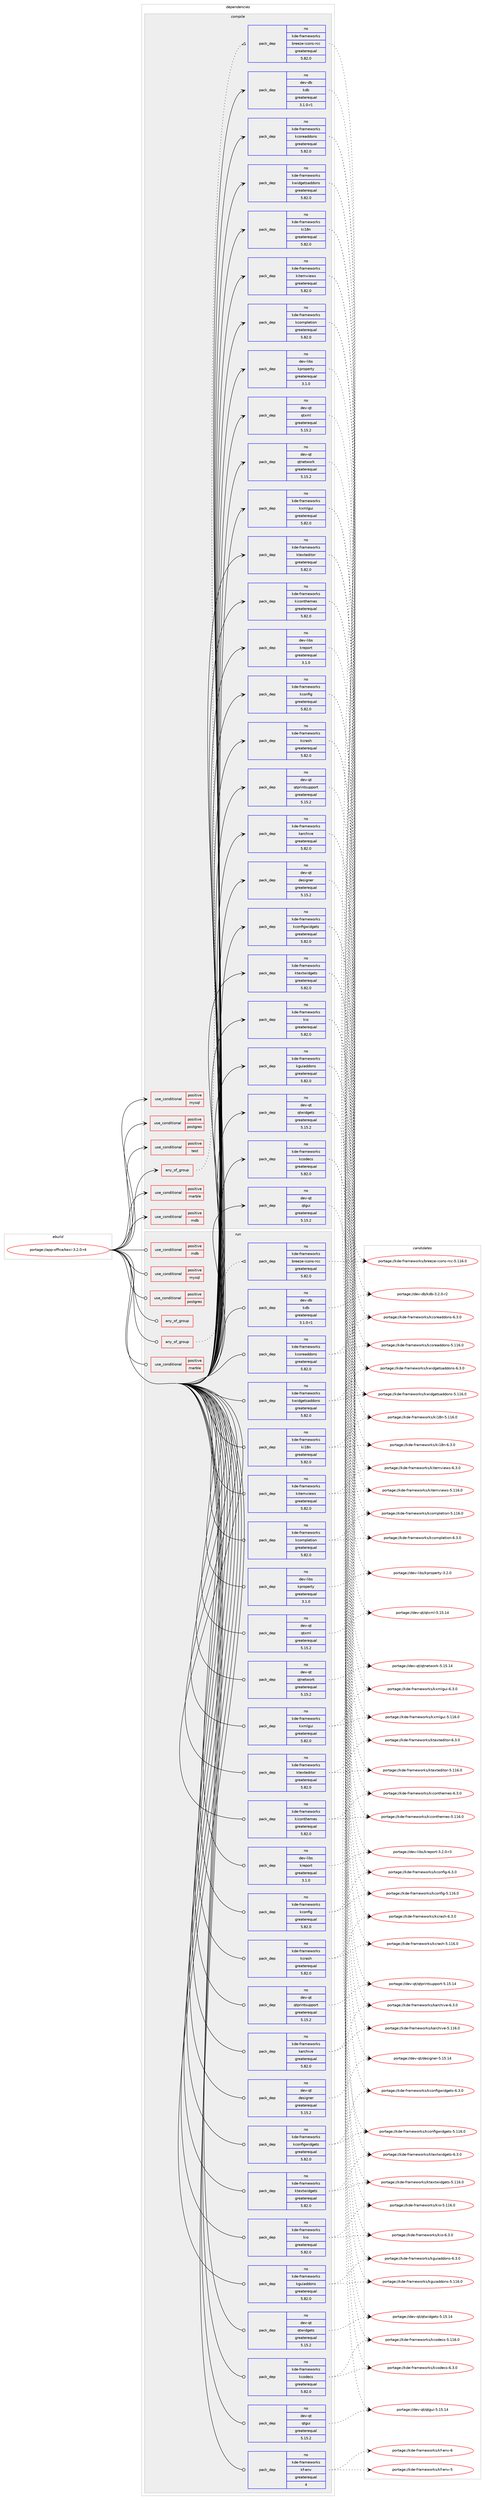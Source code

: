 digraph prolog {

# *************
# Graph options
# *************

newrank=true;
concentrate=true;
compound=true;
graph [rankdir=LR,fontname=Helvetica,fontsize=10,ranksep=1.5];#, ranksep=2.5, nodesep=0.2];
edge  [arrowhead=vee];
node  [fontname=Helvetica,fontsize=10];

# **********
# The ebuild
# **********

subgraph cluster_leftcol {
color=gray;
rank=same;
label=<<i>ebuild</i>>;
id [label="portage://app-office/kexi-3.2.0-r4", color=red, width=4, href="../app-office/kexi-3.2.0-r4.svg"];
}

# ****************
# The dependencies
# ****************

subgraph cluster_midcol {
color=gray;
label=<<i>dependencies</i>>;
subgraph cluster_compile {
fillcolor="#eeeeee";
style=filled;
label=<<i>compile</i>>;
subgraph any338 {
dependency20365 [label=<<TABLE BORDER="0" CELLBORDER="1" CELLSPACING="0" CELLPADDING="4"><TR><TD CELLPADDING="10">any_of_group</TD></TR></TABLE>>, shape=none, color=red];# *** BEGIN UNKNOWN DEPENDENCY TYPE (TODO) ***
# dependency20365 -> package_dependency(portage://app-office/kexi-3.2.0-r4,install,no,kde-frameworks,breeze-icons,none,[,,],[slot(6)],[])
# *** END UNKNOWN DEPENDENCY TYPE (TODO) ***

subgraph pack7095 {
dependency20366 [label=<<TABLE BORDER="0" CELLBORDER="1" CELLSPACING="0" CELLPADDING="4" WIDTH="220"><TR><TD ROWSPAN="6" CELLPADDING="30">pack_dep</TD></TR><TR><TD WIDTH="110">no</TD></TR><TR><TD>kde-frameworks</TD></TR><TR><TD>breeze-icons-rcc</TD></TR><TR><TD>greaterequal</TD></TR><TR><TD>5.82.0</TD></TR></TABLE>>, shape=none, color=blue];
}
dependency20365:e -> dependency20366:w [weight=20,style="dotted",arrowhead="oinv"];
}
id:e -> dependency20365:w [weight=20,style="solid",arrowhead="vee"];
subgraph cond12882 {
dependency20367 [label=<<TABLE BORDER="0" CELLBORDER="1" CELLSPACING="0" CELLPADDING="4"><TR><TD ROWSPAN="3" CELLPADDING="10">use_conditional</TD></TR><TR><TD>positive</TD></TR><TR><TD>marble</TD></TR></TABLE>>, shape=none, color=red];
# *** BEGIN UNKNOWN DEPENDENCY TYPE (TODO) ***
# dependency20367 -> package_dependency(portage://app-office/kexi-3.2.0-r4,install,no,kde-apps,marble,none,[,,],[slot(5),equal],[])
# *** END UNKNOWN DEPENDENCY TYPE (TODO) ***

}
id:e -> dependency20367:w [weight=20,style="solid",arrowhead="vee"];
subgraph cond12883 {
dependency20368 [label=<<TABLE BORDER="0" CELLBORDER="1" CELLSPACING="0" CELLPADDING="4"><TR><TD ROWSPAN="3" CELLPADDING="10">use_conditional</TD></TR><TR><TD>positive</TD></TR><TR><TD>mdb</TD></TR></TABLE>>, shape=none, color=red];
# *** BEGIN UNKNOWN DEPENDENCY TYPE (TODO) ***
# dependency20368 -> package_dependency(portage://app-office/kexi-3.2.0-r4,install,no,dev-libs,glib,none,[,,],[slot(2)],[])
# *** END UNKNOWN DEPENDENCY TYPE (TODO) ***

# *** BEGIN UNKNOWN DEPENDENCY TYPE (TODO) ***
# dependency20368 -> package_dependency(portage://app-office/kexi-3.2.0-r4,install,no,virtual,libiconv,none,[,,],[],[])
# *** END UNKNOWN DEPENDENCY TYPE (TODO) ***

}
id:e -> dependency20368:w [weight=20,style="solid",arrowhead="vee"];
subgraph cond12884 {
dependency20369 [label=<<TABLE BORDER="0" CELLBORDER="1" CELLSPACING="0" CELLPADDING="4"><TR><TD ROWSPAN="3" CELLPADDING="10">use_conditional</TD></TR><TR><TD>positive</TD></TR><TR><TD>mysql</TD></TR></TABLE>>, shape=none, color=red];
# *** BEGIN UNKNOWN DEPENDENCY TYPE (TODO) ***
# dependency20369 -> package_dependency(portage://app-office/kexi-3.2.0-r4,install,no,dev-db,mysql-connector-c,none,[,,],any_same_slot,[])
# *** END UNKNOWN DEPENDENCY TYPE (TODO) ***

}
id:e -> dependency20369:w [weight=20,style="solid",arrowhead="vee"];
subgraph cond12885 {
dependency20370 [label=<<TABLE BORDER="0" CELLBORDER="1" CELLSPACING="0" CELLPADDING="4"><TR><TD ROWSPAN="3" CELLPADDING="10">use_conditional</TD></TR><TR><TD>positive</TD></TR><TR><TD>postgres</TD></TR></TABLE>>, shape=none, color=red];
# *** BEGIN UNKNOWN DEPENDENCY TYPE (TODO) ***
# dependency20370 -> package_dependency(portage://app-office/kexi-3.2.0-r4,install,no,dev-db,postgresql,none,[,,],any_different_slot,[])
# *** END UNKNOWN DEPENDENCY TYPE (TODO) ***

# *** BEGIN UNKNOWN DEPENDENCY TYPE (TODO) ***
# dependency20370 -> package_dependency(portage://app-office/kexi-3.2.0-r4,install,no,dev-libs,libpqxx,none,[,,],[],[])
# *** END UNKNOWN DEPENDENCY TYPE (TODO) ***

}
id:e -> dependency20370:w [weight=20,style="solid",arrowhead="vee"];
subgraph cond12886 {
dependency20371 [label=<<TABLE BORDER="0" CELLBORDER="1" CELLSPACING="0" CELLPADDING="4"><TR><TD ROWSPAN="3" CELLPADDING="10">use_conditional</TD></TR><TR><TD>positive</TD></TR><TR><TD>test</TD></TR></TABLE>>, shape=none, color=red];
# *** BEGIN UNKNOWN DEPENDENCY TYPE (TODO) ***
# dependency20371 -> package_dependency(portage://app-office/kexi-3.2.0-r4,install,no,dev-qt,qttest,none,[,,],[slot(5)],[])
# *** END UNKNOWN DEPENDENCY TYPE (TODO) ***

}
id:e -> dependency20371:w [weight=20,style="solid",arrowhead="vee"];
subgraph pack7096 {
dependency20372 [label=<<TABLE BORDER="0" CELLBORDER="1" CELLSPACING="0" CELLPADDING="4" WIDTH="220"><TR><TD ROWSPAN="6" CELLPADDING="30">pack_dep</TD></TR><TR><TD WIDTH="110">no</TD></TR><TR><TD>dev-db</TD></TR><TR><TD>kdb</TD></TR><TR><TD>greaterequal</TD></TR><TR><TD>3.1.0-r1</TD></TR></TABLE>>, shape=none, color=blue];
}
id:e -> dependency20372:w [weight=20,style="solid",arrowhead="vee"];
subgraph pack7097 {
dependency20373 [label=<<TABLE BORDER="0" CELLBORDER="1" CELLSPACING="0" CELLPADDING="4" WIDTH="220"><TR><TD ROWSPAN="6" CELLPADDING="30">pack_dep</TD></TR><TR><TD WIDTH="110">no</TD></TR><TR><TD>dev-libs</TD></TR><TR><TD>kproperty</TD></TR><TR><TD>greaterequal</TD></TR><TR><TD>3.1.0</TD></TR></TABLE>>, shape=none, color=blue];
}
id:e -> dependency20373:w [weight=20,style="solid",arrowhead="vee"];
subgraph pack7098 {
dependency20374 [label=<<TABLE BORDER="0" CELLBORDER="1" CELLSPACING="0" CELLPADDING="4" WIDTH="220"><TR><TD ROWSPAN="6" CELLPADDING="30">pack_dep</TD></TR><TR><TD WIDTH="110">no</TD></TR><TR><TD>dev-libs</TD></TR><TR><TD>kreport</TD></TR><TR><TD>greaterequal</TD></TR><TR><TD>3.1.0</TD></TR></TABLE>>, shape=none, color=blue];
}
id:e -> dependency20374:w [weight=20,style="solid",arrowhead="vee"];
subgraph pack7099 {
dependency20375 [label=<<TABLE BORDER="0" CELLBORDER="1" CELLSPACING="0" CELLPADDING="4" WIDTH="220"><TR><TD ROWSPAN="6" CELLPADDING="30">pack_dep</TD></TR><TR><TD WIDTH="110">no</TD></TR><TR><TD>dev-qt</TD></TR><TR><TD>designer</TD></TR><TR><TD>greaterequal</TD></TR><TR><TD>5.15.2</TD></TR></TABLE>>, shape=none, color=blue];
}
id:e -> dependency20375:w [weight=20,style="solid",arrowhead="vee"];
# *** BEGIN UNKNOWN DEPENDENCY TYPE (TODO) ***
# id -> package_dependency(portage://app-office/kexi-3.2.0-r4,install,no,dev-qt,qtcore,none,[,,],[slot(5)],[])
# *** END UNKNOWN DEPENDENCY TYPE (TODO) ***

subgraph pack7100 {
dependency20376 [label=<<TABLE BORDER="0" CELLBORDER="1" CELLSPACING="0" CELLPADDING="4" WIDTH="220"><TR><TD ROWSPAN="6" CELLPADDING="30">pack_dep</TD></TR><TR><TD WIDTH="110">no</TD></TR><TR><TD>dev-qt</TD></TR><TR><TD>qtgui</TD></TR><TR><TD>greaterequal</TD></TR><TR><TD>5.15.2</TD></TR></TABLE>>, shape=none, color=blue];
}
id:e -> dependency20376:w [weight=20,style="solid",arrowhead="vee"];
subgraph pack7101 {
dependency20377 [label=<<TABLE BORDER="0" CELLBORDER="1" CELLSPACING="0" CELLPADDING="4" WIDTH="220"><TR><TD ROWSPAN="6" CELLPADDING="30">pack_dep</TD></TR><TR><TD WIDTH="110">no</TD></TR><TR><TD>dev-qt</TD></TR><TR><TD>qtnetwork</TD></TR><TR><TD>greaterequal</TD></TR><TR><TD>5.15.2</TD></TR></TABLE>>, shape=none, color=blue];
}
id:e -> dependency20377:w [weight=20,style="solid",arrowhead="vee"];
subgraph pack7102 {
dependency20378 [label=<<TABLE BORDER="0" CELLBORDER="1" CELLSPACING="0" CELLPADDING="4" WIDTH="220"><TR><TD ROWSPAN="6" CELLPADDING="30">pack_dep</TD></TR><TR><TD WIDTH="110">no</TD></TR><TR><TD>dev-qt</TD></TR><TR><TD>qtprintsupport</TD></TR><TR><TD>greaterequal</TD></TR><TR><TD>5.15.2</TD></TR></TABLE>>, shape=none, color=blue];
}
id:e -> dependency20378:w [weight=20,style="solid",arrowhead="vee"];
subgraph pack7103 {
dependency20379 [label=<<TABLE BORDER="0" CELLBORDER="1" CELLSPACING="0" CELLPADDING="4" WIDTH="220"><TR><TD ROWSPAN="6" CELLPADDING="30">pack_dep</TD></TR><TR><TD WIDTH="110">no</TD></TR><TR><TD>dev-qt</TD></TR><TR><TD>qtwidgets</TD></TR><TR><TD>greaterequal</TD></TR><TR><TD>5.15.2</TD></TR></TABLE>>, shape=none, color=blue];
}
id:e -> dependency20379:w [weight=20,style="solid",arrowhead="vee"];
subgraph pack7104 {
dependency20380 [label=<<TABLE BORDER="0" CELLBORDER="1" CELLSPACING="0" CELLPADDING="4" WIDTH="220"><TR><TD ROWSPAN="6" CELLPADDING="30">pack_dep</TD></TR><TR><TD WIDTH="110">no</TD></TR><TR><TD>dev-qt</TD></TR><TR><TD>qtxml</TD></TR><TR><TD>greaterequal</TD></TR><TR><TD>5.15.2</TD></TR></TABLE>>, shape=none, color=blue];
}
id:e -> dependency20380:w [weight=20,style="solid",arrowhead="vee"];
subgraph pack7105 {
dependency20381 [label=<<TABLE BORDER="0" CELLBORDER="1" CELLSPACING="0" CELLPADDING="4" WIDTH="220"><TR><TD ROWSPAN="6" CELLPADDING="30">pack_dep</TD></TR><TR><TD WIDTH="110">no</TD></TR><TR><TD>kde-frameworks</TD></TR><TR><TD>karchive</TD></TR><TR><TD>greaterequal</TD></TR><TR><TD>5.82.0</TD></TR></TABLE>>, shape=none, color=blue];
}
id:e -> dependency20381:w [weight=20,style="solid",arrowhead="vee"];
subgraph pack7106 {
dependency20382 [label=<<TABLE BORDER="0" CELLBORDER="1" CELLSPACING="0" CELLPADDING="4" WIDTH="220"><TR><TD ROWSPAN="6" CELLPADDING="30">pack_dep</TD></TR><TR><TD WIDTH="110">no</TD></TR><TR><TD>kde-frameworks</TD></TR><TR><TD>kcodecs</TD></TR><TR><TD>greaterequal</TD></TR><TR><TD>5.82.0</TD></TR></TABLE>>, shape=none, color=blue];
}
id:e -> dependency20382:w [weight=20,style="solid",arrowhead="vee"];
subgraph pack7107 {
dependency20383 [label=<<TABLE BORDER="0" CELLBORDER="1" CELLSPACING="0" CELLPADDING="4" WIDTH="220"><TR><TD ROWSPAN="6" CELLPADDING="30">pack_dep</TD></TR><TR><TD WIDTH="110">no</TD></TR><TR><TD>kde-frameworks</TD></TR><TR><TD>kcompletion</TD></TR><TR><TD>greaterequal</TD></TR><TR><TD>5.82.0</TD></TR></TABLE>>, shape=none, color=blue];
}
id:e -> dependency20383:w [weight=20,style="solid",arrowhead="vee"];
subgraph pack7108 {
dependency20384 [label=<<TABLE BORDER="0" CELLBORDER="1" CELLSPACING="0" CELLPADDING="4" WIDTH="220"><TR><TD ROWSPAN="6" CELLPADDING="30">pack_dep</TD></TR><TR><TD WIDTH="110">no</TD></TR><TR><TD>kde-frameworks</TD></TR><TR><TD>kconfig</TD></TR><TR><TD>greaterequal</TD></TR><TR><TD>5.82.0</TD></TR></TABLE>>, shape=none, color=blue];
}
id:e -> dependency20384:w [weight=20,style="solid",arrowhead="vee"];
subgraph pack7109 {
dependency20385 [label=<<TABLE BORDER="0" CELLBORDER="1" CELLSPACING="0" CELLPADDING="4" WIDTH="220"><TR><TD ROWSPAN="6" CELLPADDING="30">pack_dep</TD></TR><TR><TD WIDTH="110">no</TD></TR><TR><TD>kde-frameworks</TD></TR><TR><TD>kconfigwidgets</TD></TR><TR><TD>greaterequal</TD></TR><TR><TD>5.82.0</TD></TR></TABLE>>, shape=none, color=blue];
}
id:e -> dependency20385:w [weight=20,style="solid",arrowhead="vee"];
subgraph pack7110 {
dependency20386 [label=<<TABLE BORDER="0" CELLBORDER="1" CELLSPACING="0" CELLPADDING="4" WIDTH="220"><TR><TD ROWSPAN="6" CELLPADDING="30">pack_dep</TD></TR><TR><TD WIDTH="110">no</TD></TR><TR><TD>kde-frameworks</TD></TR><TR><TD>kcoreaddons</TD></TR><TR><TD>greaterequal</TD></TR><TR><TD>5.82.0</TD></TR></TABLE>>, shape=none, color=blue];
}
id:e -> dependency20386:w [weight=20,style="solid",arrowhead="vee"];
subgraph pack7111 {
dependency20387 [label=<<TABLE BORDER="0" CELLBORDER="1" CELLSPACING="0" CELLPADDING="4" WIDTH="220"><TR><TD ROWSPAN="6" CELLPADDING="30">pack_dep</TD></TR><TR><TD WIDTH="110">no</TD></TR><TR><TD>kde-frameworks</TD></TR><TR><TD>kcrash</TD></TR><TR><TD>greaterequal</TD></TR><TR><TD>5.82.0</TD></TR></TABLE>>, shape=none, color=blue];
}
id:e -> dependency20387:w [weight=20,style="solid",arrowhead="vee"];
subgraph pack7112 {
dependency20388 [label=<<TABLE BORDER="0" CELLBORDER="1" CELLSPACING="0" CELLPADDING="4" WIDTH="220"><TR><TD ROWSPAN="6" CELLPADDING="30">pack_dep</TD></TR><TR><TD WIDTH="110">no</TD></TR><TR><TD>kde-frameworks</TD></TR><TR><TD>kguiaddons</TD></TR><TR><TD>greaterequal</TD></TR><TR><TD>5.82.0</TD></TR></TABLE>>, shape=none, color=blue];
}
id:e -> dependency20388:w [weight=20,style="solid",arrowhead="vee"];
subgraph pack7113 {
dependency20389 [label=<<TABLE BORDER="0" CELLBORDER="1" CELLSPACING="0" CELLPADDING="4" WIDTH="220"><TR><TD ROWSPAN="6" CELLPADDING="30">pack_dep</TD></TR><TR><TD WIDTH="110">no</TD></TR><TR><TD>kde-frameworks</TD></TR><TR><TD>ki18n</TD></TR><TR><TD>greaterequal</TD></TR><TR><TD>5.82.0</TD></TR></TABLE>>, shape=none, color=blue];
}
id:e -> dependency20389:w [weight=20,style="solid",arrowhead="vee"];
subgraph pack7114 {
dependency20390 [label=<<TABLE BORDER="0" CELLBORDER="1" CELLSPACING="0" CELLPADDING="4" WIDTH="220"><TR><TD ROWSPAN="6" CELLPADDING="30">pack_dep</TD></TR><TR><TD WIDTH="110">no</TD></TR><TR><TD>kde-frameworks</TD></TR><TR><TD>kiconthemes</TD></TR><TR><TD>greaterequal</TD></TR><TR><TD>5.82.0</TD></TR></TABLE>>, shape=none, color=blue];
}
id:e -> dependency20390:w [weight=20,style="solid",arrowhead="vee"];
subgraph pack7115 {
dependency20391 [label=<<TABLE BORDER="0" CELLBORDER="1" CELLSPACING="0" CELLPADDING="4" WIDTH="220"><TR><TD ROWSPAN="6" CELLPADDING="30">pack_dep</TD></TR><TR><TD WIDTH="110">no</TD></TR><TR><TD>kde-frameworks</TD></TR><TR><TD>kio</TD></TR><TR><TD>greaterequal</TD></TR><TR><TD>5.82.0</TD></TR></TABLE>>, shape=none, color=blue];
}
id:e -> dependency20391:w [weight=20,style="solid",arrowhead="vee"];
subgraph pack7116 {
dependency20392 [label=<<TABLE BORDER="0" CELLBORDER="1" CELLSPACING="0" CELLPADDING="4" WIDTH="220"><TR><TD ROWSPAN="6" CELLPADDING="30">pack_dep</TD></TR><TR><TD WIDTH="110">no</TD></TR><TR><TD>kde-frameworks</TD></TR><TR><TD>kitemviews</TD></TR><TR><TD>greaterequal</TD></TR><TR><TD>5.82.0</TD></TR></TABLE>>, shape=none, color=blue];
}
id:e -> dependency20392:w [weight=20,style="solid",arrowhead="vee"];
subgraph pack7117 {
dependency20393 [label=<<TABLE BORDER="0" CELLBORDER="1" CELLSPACING="0" CELLPADDING="4" WIDTH="220"><TR><TD ROWSPAN="6" CELLPADDING="30">pack_dep</TD></TR><TR><TD WIDTH="110">no</TD></TR><TR><TD>kde-frameworks</TD></TR><TR><TD>ktexteditor</TD></TR><TR><TD>greaterequal</TD></TR><TR><TD>5.82.0</TD></TR></TABLE>>, shape=none, color=blue];
}
id:e -> dependency20393:w [weight=20,style="solid",arrowhead="vee"];
subgraph pack7118 {
dependency20394 [label=<<TABLE BORDER="0" CELLBORDER="1" CELLSPACING="0" CELLPADDING="4" WIDTH="220"><TR><TD ROWSPAN="6" CELLPADDING="30">pack_dep</TD></TR><TR><TD WIDTH="110">no</TD></TR><TR><TD>kde-frameworks</TD></TR><TR><TD>ktextwidgets</TD></TR><TR><TD>greaterequal</TD></TR><TR><TD>5.82.0</TD></TR></TABLE>>, shape=none, color=blue];
}
id:e -> dependency20394:w [weight=20,style="solid",arrowhead="vee"];
subgraph pack7119 {
dependency20395 [label=<<TABLE BORDER="0" CELLBORDER="1" CELLSPACING="0" CELLPADDING="4" WIDTH="220"><TR><TD ROWSPAN="6" CELLPADDING="30">pack_dep</TD></TR><TR><TD WIDTH="110">no</TD></TR><TR><TD>kde-frameworks</TD></TR><TR><TD>kwidgetsaddons</TD></TR><TR><TD>greaterequal</TD></TR><TR><TD>5.82.0</TD></TR></TABLE>>, shape=none, color=blue];
}
id:e -> dependency20395:w [weight=20,style="solid",arrowhead="vee"];
subgraph pack7120 {
dependency20396 [label=<<TABLE BORDER="0" CELLBORDER="1" CELLSPACING="0" CELLPADDING="4" WIDTH="220"><TR><TD ROWSPAN="6" CELLPADDING="30">pack_dep</TD></TR><TR><TD WIDTH="110">no</TD></TR><TR><TD>kde-frameworks</TD></TR><TR><TD>kxmlgui</TD></TR><TR><TD>greaterequal</TD></TR><TR><TD>5.82.0</TD></TR></TABLE>>, shape=none, color=blue];
}
id:e -> dependency20396:w [weight=20,style="solid",arrowhead="vee"];
}
subgraph cluster_compileandrun {
fillcolor="#eeeeee";
style=filled;
label=<<i>compile and run</i>>;
}
subgraph cluster_run {
fillcolor="#eeeeee";
style=filled;
label=<<i>run</i>>;
subgraph any339 {
dependency20397 [label=<<TABLE BORDER="0" CELLBORDER="1" CELLSPACING="0" CELLPADDING="4"><TR><TD CELLPADDING="10">any_of_group</TD></TR></TABLE>>, shape=none, color=red];# *** BEGIN UNKNOWN DEPENDENCY TYPE (TODO) ***
# dependency20397 -> package_dependency(portage://app-office/kexi-3.2.0-r4,run,no,kde-frameworks,breeze-icons,none,[,,],any_different_slot,[])
# *** END UNKNOWN DEPENDENCY TYPE (TODO) ***

# *** BEGIN UNKNOWN DEPENDENCY TYPE (TODO) ***
# dependency20397 -> package_dependency(portage://app-office/kexi-3.2.0-r4,run,no,kde-frameworks,oxygen-icons,none,[,,],any_different_slot,[])
# *** END UNKNOWN DEPENDENCY TYPE (TODO) ***

}
id:e -> dependency20397:w [weight=20,style="solid",arrowhead="odot"];
subgraph any340 {
dependency20398 [label=<<TABLE BORDER="0" CELLBORDER="1" CELLSPACING="0" CELLPADDING="4"><TR><TD CELLPADDING="10">any_of_group</TD></TR></TABLE>>, shape=none, color=red];# *** BEGIN UNKNOWN DEPENDENCY TYPE (TODO) ***
# dependency20398 -> package_dependency(portage://app-office/kexi-3.2.0-r4,run,no,kde-frameworks,breeze-icons,none,[,,],[slot(6)],[])
# *** END UNKNOWN DEPENDENCY TYPE (TODO) ***

subgraph pack7121 {
dependency20399 [label=<<TABLE BORDER="0" CELLBORDER="1" CELLSPACING="0" CELLPADDING="4" WIDTH="220"><TR><TD ROWSPAN="6" CELLPADDING="30">pack_dep</TD></TR><TR><TD WIDTH="110">no</TD></TR><TR><TD>kde-frameworks</TD></TR><TR><TD>breeze-icons-rcc</TD></TR><TR><TD>greaterequal</TD></TR><TR><TD>5.82.0</TD></TR></TABLE>>, shape=none, color=blue];
}
dependency20398:e -> dependency20399:w [weight=20,style="dotted",arrowhead="oinv"];
}
id:e -> dependency20398:w [weight=20,style="solid",arrowhead="odot"];
subgraph cond12887 {
dependency20400 [label=<<TABLE BORDER="0" CELLBORDER="1" CELLSPACING="0" CELLPADDING="4"><TR><TD ROWSPAN="3" CELLPADDING="10">use_conditional</TD></TR><TR><TD>positive</TD></TR><TR><TD>marble</TD></TR></TABLE>>, shape=none, color=red];
# *** BEGIN UNKNOWN DEPENDENCY TYPE (TODO) ***
# dependency20400 -> package_dependency(portage://app-office/kexi-3.2.0-r4,run,no,kde-apps,marble,none,[,,],[slot(5),equal],[])
# *** END UNKNOWN DEPENDENCY TYPE (TODO) ***

}
id:e -> dependency20400:w [weight=20,style="solid",arrowhead="odot"];
subgraph cond12888 {
dependency20401 [label=<<TABLE BORDER="0" CELLBORDER="1" CELLSPACING="0" CELLPADDING="4"><TR><TD ROWSPAN="3" CELLPADDING="10">use_conditional</TD></TR><TR><TD>positive</TD></TR><TR><TD>mdb</TD></TR></TABLE>>, shape=none, color=red];
# *** BEGIN UNKNOWN DEPENDENCY TYPE (TODO) ***
# dependency20401 -> package_dependency(portage://app-office/kexi-3.2.0-r4,run,no,dev-libs,glib,none,[,,],[slot(2)],[])
# *** END UNKNOWN DEPENDENCY TYPE (TODO) ***

# *** BEGIN UNKNOWN DEPENDENCY TYPE (TODO) ***
# dependency20401 -> package_dependency(portage://app-office/kexi-3.2.0-r4,run,no,virtual,libiconv,none,[,,],[],[])
# *** END UNKNOWN DEPENDENCY TYPE (TODO) ***

}
id:e -> dependency20401:w [weight=20,style="solid",arrowhead="odot"];
subgraph cond12889 {
dependency20402 [label=<<TABLE BORDER="0" CELLBORDER="1" CELLSPACING="0" CELLPADDING="4"><TR><TD ROWSPAN="3" CELLPADDING="10">use_conditional</TD></TR><TR><TD>positive</TD></TR><TR><TD>mysql</TD></TR></TABLE>>, shape=none, color=red];
# *** BEGIN UNKNOWN DEPENDENCY TYPE (TODO) ***
# dependency20402 -> package_dependency(portage://app-office/kexi-3.2.0-r4,run,no,dev-db,mysql-connector-c,none,[,,],any_same_slot,[])
# *** END UNKNOWN DEPENDENCY TYPE (TODO) ***

}
id:e -> dependency20402:w [weight=20,style="solid",arrowhead="odot"];
subgraph cond12890 {
dependency20403 [label=<<TABLE BORDER="0" CELLBORDER="1" CELLSPACING="0" CELLPADDING="4"><TR><TD ROWSPAN="3" CELLPADDING="10">use_conditional</TD></TR><TR><TD>positive</TD></TR><TR><TD>postgres</TD></TR></TABLE>>, shape=none, color=red];
# *** BEGIN UNKNOWN DEPENDENCY TYPE (TODO) ***
# dependency20403 -> package_dependency(portage://app-office/kexi-3.2.0-r4,run,no,dev-db,postgresql,none,[,,],any_different_slot,[])
# *** END UNKNOWN DEPENDENCY TYPE (TODO) ***

# *** BEGIN UNKNOWN DEPENDENCY TYPE (TODO) ***
# dependency20403 -> package_dependency(portage://app-office/kexi-3.2.0-r4,run,no,dev-libs,libpqxx,none,[,,],[],[])
# *** END UNKNOWN DEPENDENCY TYPE (TODO) ***

}
id:e -> dependency20403:w [weight=20,style="solid",arrowhead="odot"];
subgraph pack7122 {
dependency20404 [label=<<TABLE BORDER="0" CELLBORDER="1" CELLSPACING="0" CELLPADDING="4" WIDTH="220"><TR><TD ROWSPAN="6" CELLPADDING="30">pack_dep</TD></TR><TR><TD WIDTH="110">no</TD></TR><TR><TD>dev-db</TD></TR><TR><TD>kdb</TD></TR><TR><TD>greaterequal</TD></TR><TR><TD>3.1.0-r1</TD></TR></TABLE>>, shape=none, color=blue];
}
id:e -> dependency20404:w [weight=20,style="solid",arrowhead="odot"];
subgraph pack7123 {
dependency20405 [label=<<TABLE BORDER="0" CELLBORDER="1" CELLSPACING="0" CELLPADDING="4" WIDTH="220"><TR><TD ROWSPAN="6" CELLPADDING="30">pack_dep</TD></TR><TR><TD WIDTH="110">no</TD></TR><TR><TD>dev-libs</TD></TR><TR><TD>kproperty</TD></TR><TR><TD>greaterequal</TD></TR><TR><TD>3.1.0</TD></TR></TABLE>>, shape=none, color=blue];
}
id:e -> dependency20405:w [weight=20,style="solid",arrowhead="odot"];
subgraph pack7124 {
dependency20406 [label=<<TABLE BORDER="0" CELLBORDER="1" CELLSPACING="0" CELLPADDING="4" WIDTH="220"><TR><TD ROWSPAN="6" CELLPADDING="30">pack_dep</TD></TR><TR><TD WIDTH="110">no</TD></TR><TR><TD>dev-libs</TD></TR><TR><TD>kreport</TD></TR><TR><TD>greaterequal</TD></TR><TR><TD>3.1.0</TD></TR></TABLE>>, shape=none, color=blue];
}
id:e -> dependency20406:w [weight=20,style="solid",arrowhead="odot"];
subgraph pack7125 {
dependency20407 [label=<<TABLE BORDER="0" CELLBORDER="1" CELLSPACING="0" CELLPADDING="4" WIDTH="220"><TR><TD ROWSPAN="6" CELLPADDING="30">pack_dep</TD></TR><TR><TD WIDTH="110">no</TD></TR><TR><TD>dev-qt</TD></TR><TR><TD>designer</TD></TR><TR><TD>greaterequal</TD></TR><TR><TD>5.15.2</TD></TR></TABLE>>, shape=none, color=blue];
}
id:e -> dependency20407:w [weight=20,style="solid",arrowhead="odot"];
# *** BEGIN UNKNOWN DEPENDENCY TYPE (TODO) ***
# id -> package_dependency(portage://app-office/kexi-3.2.0-r4,run,no,dev-qt,qtcore,none,[,,],[slot(5)],[])
# *** END UNKNOWN DEPENDENCY TYPE (TODO) ***

subgraph pack7126 {
dependency20408 [label=<<TABLE BORDER="0" CELLBORDER="1" CELLSPACING="0" CELLPADDING="4" WIDTH="220"><TR><TD ROWSPAN="6" CELLPADDING="30">pack_dep</TD></TR><TR><TD WIDTH="110">no</TD></TR><TR><TD>dev-qt</TD></TR><TR><TD>qtgui</TD></TR><TR><TD>greaterequal</TD></TR><TR><TD>5.15.2</TD></TR></TABLE>>, shape=none, color=blue];
}
id:e -> dependency20408:w [weight=20,style="solid",arrowhead="odot"];
subgraph pack7127 {
dependency20409 [label=<<TABLE BORDER="0" CELLBORDER="1" CELLSPACING="0" CELLPADDING="4" WIDTH="220"><TR><TD ROWSPAN="6" CELLPADDING="30">pack_dep</TD></TR><TR><TD WIDTH="110">no</TD></TR><TR><TD>dev-qt</TD></TR><TR><TD>qtnetwork</TD></TR><TR><TD>greaterequal</TD></TR><TR><TD>5.15.2</TD></TR></TABLE>>, shape=none, color=blue];
}
id:e -> dependency20409:w [weight=20,style="solid",arrowhead="odot"];
subgraph pack7128 {
dependency20410 [label=<<TABLE BORDER="0" CELLBORDER="1" CELLSPACING="0" CELLPADDING="4" WIDTH="220"><TR><TD ROWSPAN="6" CELLPADDING="30">pack_dep</TD></TR><TR><TD WIDTH="110">no</TD></TR><TR><TD>dev-qt</TD></TR><TR><TD>qtprintsupport</TD></TR><TR><TD>greaterequal</TD></TR><TR><TD>5.15.2</TD></TR></TABLE>>, shape=none, color=blue];
}
id:e -> dependency20410:w [weight=20,style="solid",arrowhead="odot"];
subgraph pack7129 {
dependency20411 [label=<<TABLE BORDER="0" CELLBORDER="1" CELLSPACING="0" CELLPADDING="4" WIDTH="220"><TR><TD ROWSPAN="6" CELLPADDING="30">pack_dep</TD></TR><TR><TD WIDTH="110">no</TD></TR><TR><TD>dev-qt</TD></TR><TR><TD>qtwidgets</TD></TR><TR><TD>greaterequal</TD></TR><TR><TD>5.15.2</TD></TR></TABLE>>, shape=none, color=blue];
}
id:e -> dependency20411:w [weight=20,style="solid",arrowhead="odot"];
subgraph pack7130 {
dependency20412 [label=<<TABLE BORDER="0" CELLBORDER="1" CELLSPACING="0" CELLPADDING="4" WIDTH="220"><TR><TD ROWSPAN="6" CELLPADDING="30">pack_dep</TD></TR><TR><TD WIDTH="110">no</TD></TR><TR><TD>dev-qt</TD></TR><TR><TD>qtxml</TD></TR><TR><TD>greaterequal</TD></TR><TR><TD>5.15.2</TD></TR></TABLE>>, shape=none, color=blue];
}
id:e -> dependency20412:w [weight=20,style="solid",arrowhead="odot"];
subgraph pack7131 {
dependency20413 [label=<<TABLE BORDER="0" CELLBORDER="1" CELLSPACING="0" CELLPADDING="4" WIDTH="220"><TR><TD ROWSPAN="6" CELLPADDING="30">pack_dep</TD></TR><TR><TD WIDTH="110">no</TD></TR><TR><TD>kde-frameworks</TD></TR><TR><TD>karchive</TD></TR><TR><TD>greaterequal</TD></TR><TR><TD>5.82.0</TD></TR></TABLE>>, shape=none, color=blue];
}
id:e -> dependency20413:w [weight=20,style="solid",arrowhead="odot"];
subgraph pack7132 {
dependency20414 [label=<<TABLE BORDER="0" CELLBORDER="1" CELLSPACING="0" CELLPADDING="4" WIDTH="220"><TR><TD ROWSPAN="6" CELLPADDING="30">pack_dep</TD></TR><TR><TD WIDTH="110">no</TD></TR><TR><TD>kde-frameworks</TD></TR><TR><TD>kcodecs</TD></TR><TR><TD>greaterequal</TD></TR><TR><TD>5.82.0</TD></TR></TABLE>>, shape=none, color=blue];
}
id:e -> dependency20414:w [weight=20,style="solid",arrowhead="odot"];
subgraph pack7133 {
dependency20415 [label=<<TABLE BORDER="0" CELLBORDER="1" CELLSPACING="0" CELLPADDING="4" WIDTH="220"><TR><TD ROWSPAN="6" CELLPADDING="30">pack_dep</TD></TR><TR><TD WIDTH="110">no</TD></TR><TR><TD>kde-frameworks</TD></TR><TR><TD>kcompletion</TD></TR><TR><TD>greaterequal</TD></TR><TR><TD>5.82.0</TD></TR></TABLE>>, shape=none, color=blue];
}
id:e -> dependency20415:w [weight=20,style="solid",arrowhead="odot"];
subgraph pack7134 {
dependency20416 [label=<<TABLE BORDER="0" CELLBORDER="1" CELLSPACING="0" CELLPADDING="4" WIDTH="220"><TR><TD ROWSPAN="6" CELLPADDING="30">pack_dep</TD></TR><TR><TD WIDTH="110">no</TD></TR><TR><TD>kde-frameworks</TD></TR><TR><TD>kconfig</TD></TR><TR><TD>greaterequal</TD></TR><TR><TD>5.82.0</TD></TR></TABLE>>, shape=none, color=blue];
}
id:e -> dependency20416:w [weight=20,style="solid",arrowhead="odot"];
subgraph pack7135 {
dependency20417 [label=<<TABLE BORDER="0" CELLBORDER="1" CELLSPACING="0" CELLPADDING="4" WIDTH="220"><TR><TD ROWSPAN="6" CELLPADDING="30">pack_dep</TD></TR><TR><TD WIDTH="110">no</TD></TR><TR><TD>kde-frameworks</TD></TR><TR><TD>kconfigwidgets</TD></TR><TR><TD>greaterequal</TD></TR><TR><TD>5.82.0</TD></TR></TABLE>>, shape=none, color=blue];
}
id:e -> dependency20417:w [weight=20,style="solid",arrowhead="odot"];
subgraph pack7136 {
dependency20418 [label=<<TABLE BORDER="0" CELLBORDER="1" CELLSPACING="0" CELLPADDING="4" WIDTH="220"><TR><TD ROWSPAN="6" CELLPADDING="30">pack_dep</TD></TR><TR><TD WIDTH="110">no</TD></TR><TR><TD>kde-frameworks</TD></TR><TR><TD>kcoreaddons</TD></TR><TR><TD>greaterequal</TD></TR><TR><TD>5.82.0</TD></TR></TABLE>>, shape=none, color=blue];
}
id:e -> dependency20418:w [weight=20,style="solid",arrowhead="odot"];
subgraph pack7137 {
dependency20419 [label=<<TABLE BORDER="0" CELLBORDER="1" CELLSPACING="0" CELLPADDING="4" WIDTH="220"><TR><TD ROWSPAN="6" CELLPADDING="30">pack_dep</TD></TR><TR><TD WIDTH="110">no</TD></TR><TR><TD>kde-frameworks</TD></TR><TR><TD>kcrash</TD></TR><TR><TD>greaterequal</TD></TR><TR><TD>5.82.0</TD></TR></TABLE>>, shape=none, color=blue];
}
id:e -> dependency20419:w [weight=20,style="solid",arrowhead="odot"];
subgraph pack7138 {
dependency20420 [label=<<TABLE BORDER="0" CELLBORDER="1" CELLSPACING="0" CELLPADDING="4" WIDTH="220"><TR><TD ROWSPAN="6" CELLPADDING="30">pack_dep</TD></TR><TR><TD WIDTH="110">no</TD></TR><TR><TD>kde-frameworks</TD></TR><TR><TD>kf-env</TD></TR><TR><TD>greaterequal</TD></TR><TR><TD>4</TD></TR></TABLE>>, shape=none, color=blue];
}
id:e -> dependency20420:w [weight=20,style="solid",arrowhead="odot"];
subgraph pack7139 {
dependency20421 [label=<<TABLE BORDER="0" CELLBORDER="1" CELLSPACING="0" CELLPADDING="4" WIDTH="220"><TR><TD ROWSPAN="6" CELLPADDING="30">pack_dep</TD></TR><TR><TD WIDTH="110">no</TD></TR><TR><TD>kde-frameworks</TD></TR><TR><TD>kguiaddons</TD></TR><TR><TD>greaterequal</TD></TR><TR><TD>5.82.0</TD></TR></TABLE>>, shape=none, color=blue];
}
id:e -> dependency20421:w [weight=20,style="solid",arrowhead="odot"];
subgraph pack7140 {
dependency20422 [label=<<TABLE BORDER="0" CELLBORDER="1" CELLSPACING="0" CELLPADDING="4" WIDTH="220"><TR><TD ROWSPAN="6" CELLPADDING="30">pack_dep</TD></TR><TR><TD WIDTH="110">no</TD></TR><TR><TD>kde-frameworks</TD></TR><TR><TD>ki18n</TD></TR><TR><TD>greaterequal</TD></TR><TR><TD>5.82.0</TD></TR></TABLE>>, shape=none, color=blue];
}
id:e -> dependency20422:w [weight=20,style="solid",arrowhead="odot"];
subgraph pack7141 {
dependency20423 [label=<<TABLE BORDER="0" CELLBORDER="1" CELLSPACING="0" CELLPADDING="4" WIDTH="220"><TR><TD ROWSPAN="6" CELLPADDING="30">pack_dep</TD></TR><TR><TD WIDTH="110">no</TD></TR><TR><TD>kde-frameworks</TD></TR><TR><TD>kiconthemes</TD></TR><TR><TD>greaterequal</TD></TR><TR><TD>5.82.0</TD></TR></TABLE>>, shape=none, color=blue];
}
id:e -> dependency20423:w [weight=20,style="solid",arrowhead="odot"];
subgraph pack7142 {
dependency20424 [label=<<TABLE BORDER="0" CELLBORDER="1" CELLSPACING="0" CELLPADDING="4" WIDTH="220"><TR><TD ROWSPAN="6" CELLPADDING="30">pack_dep</TD></TR><TR><TD WIDTH="110">no</TD></TR><TR><TD>kde-frameworks</TD></TR><TR><TD>kio</TD></TR><TR><TD>greaterequal</TD></TR><TR><TD>5.82.0</TD></TR></TABLE>>, shape=none, color=blue];
}
id:e -> dependency20424:w [weight=20,style="solid",arrowhead="odot"];
subgraph pack7143 {
dependency20425 [label=<<TABLE BORDER="0" CELLBORDER="1" CELLSPACING="0" CELLPADDING="4" WIDTH="220"><TR><TD ROWSPAN="6" CELLPADDING="30">pack_dep</TD></TR><TR><TD WIDTH="110">no</TD></TR><TR><TD>kde-frameworks</TD></TR><TR><TD>kitemviews</TD></TR><TR><TD>greaterequal</TD></TR><TR><TD>5.82.0</TD></TR></TABLE>>, shape=none, color=blue];
}
id:e -> dependency20425:w [weight=20,style="solid",arrowhead="odot"];
subgraph pack7144 {
dependency20426 [label=<<TABLE BORDER="0" CELLBORDER="1" CELLSPACING="0" CELLPADDING="4" WIDTH="220"><TR><TD ROWSPAN="6" CELLPADDING="30">pack_dep</TD></TR><TR><TD WIDTH="110">no</TD></TR><TR><TD>kde-frameworks</TD></TR><TR><TD>ktexteditor</TD></TR><TR><TD>greaterequal</TD></TR><TR><TD>5.82.0</TD></TR></TABLE>>, shape=none, color=blue];
}
id:e -> dependency20426:w [weight=20,style="solid",arrowhead="odot"];
subgraph pack7145 {
dependency20427 [label=<<TABLE BORDER="0" CELLBORDER="1" CELLSPACING="0" CELLPADDING="4" WIDTH="220"><TR><TD ROWSPAN="6" CELLPADDING="30">pack_dep</TD></TR><TR><TD WIDTH="110">no</TD></TR><TR><TD>kde-frameworks</TD></TR><TR><TD>ktextwidgets</TD></TR><TR><TD>greaterequal</TD></TR><TR><TD>5.82.0</TD></TR></TABLE>>, shape=none, color=blue];
}
id:e -> dependency20427:w [weight=20,style="solid",arrowhead="odot"];
subgraph pack7146 {
dependency20428 [label=<<TABLE BORDER="0" CELLBORDER="1" CELLSPACING="0" CELLPADDING="4" WIDTH="220"><TR><TD ROWSPAN="6" CELLPADDING="30">pack_dep</TD></TR><TR><TD WIDTH="110">no</TD></TR><TR><TD>kde-frameworks</TD></TR><TR><TD>kwidgetsaddons</TD></TR><TR><TD>greaterequal</TD></TR><TR><TD>5.82.0</TD></TR></TABLE>>, shape=none, color=blue];
}
id:e -> dependency20428:w [weight=20,style="solid",arrowhead="odot"];
subgraph pack7147 {
dependency20429 [label=<<TABLE BORDER="0" CELLBORDER="1" CELLSPACING="0" CELLPADDING="4" WIDTH="220"><TR><TD ROWSPAN="6" CELLPADDING="30">pack_dep</TD></TR><TR><TD WIDTH="110">no</TD></TR><TR><TD>kde-frameworks</TD></TR><TR><TD>kxmlgui</TD></TR><TR><TD>greaterequal</TD></TR><TR><TD>5.82.0</TD></TR></TABLE>>, shape=none, color=blue];
}
id:e -> dependency20429:w [weight=20,style="solid",arrowhead="odot"];
}
}

# **************
# The candidates
# **************

subgraph cluster_choices {
rank=same;
color=gray;
label=<<i>candidates</i>>;

subgraph choice7095 {
color=black;
nodesep=1;
choice1071001014510211497109101119111114107115479811410110112210145105991111101154511499994553464949544648 [label="portage://kde-frameworks/breeze-icons-rcc-5.116.0", color=red, width=4,href="../kde-frameworks/breeze-icons-rcc-5.116.0.svg"];
dependency20366:e -> choice1071001014510211497109101119111114107115479811410110112210145105991111101154511499994553464949544648:w [style=dotted,weight="100"];
}
subgraph choice7096 {
color=black;
nodesep=1;
choice100101118451009847107100984551465046484511450 [label="portage://dev-db/kdb-3.2.0-r2", color=red, width=4,href="../dev-db/kdb-3.2.0-r2.svg"];
dependency20372:e -> choice100101118451009847107100984551465046484511450:w [style=dotted,weight="100"];
}
subgraph choice7097 {
color=black;
nodesep=1;
choice100101118451081059811547107112114111112101114116121455146504648 [label="portage://dev-libs/kproperty-3.2.0", color=red, width=4,href="../dev-libs/kproperty-3.2.0.svg"];
dependency20373:e -> choice100101118451081059811547107112114111112101114116121455146504648:w [style=dotted,weight="100"];
}
subgraph choice7098 {
color=black;
nodesep=1;
choice1001011184510810598115471071141011121111141164551465046484511451 [label="portage://dev-libs/kreport-3.2.0-r3", color=red, width=4,href="../dev-libs/kreport-3.2.0-r3.svg"];
dependency20374:e -> choice1001011184510810598115471071141011121111141164551465046484511451:w [style=dotted,weight="100"];
}
subgraph choice7099 {
color=black;
nodesep=1;
choice10010111845113116471001011151051031101011144553464953464952 [label="portage://dev-qt/designer-5.15.14", color=red, width=4,href="../dev-qt/designer-5.15.14.svg"];
dependency20375:e -> choice10010111845113116471001011151051031101011144553464953464952:w [style=dotted,weight="100"];
}
subgraph choice7100 {
color=black;
nodesep=1;
choice10010111845113116471131161031171054553464953464952 [label="portage://dev-qt/qtgui-5.15.14", color=red, width=4,href="../dev-qt/qtgui-5.15.14.svg"];
dependency20376:e -> choice10010111845113116471131161031171054553464953464952:w [style=dotted,weight="100"];
}
subgraph choice7101 {
color=black;
nodesep=1;
choice10010111845113116471131161101011161191111141074553464953464952 [label="portage://dev-qt/qtnetwork-5.15.14", color=red, width=4,href="../dev-qt/qtnetwork-5.15.14.svg"];
dependency20377:e -> choice10010111845113116471131161101011161191111141074553464953464952:w [style=dotted,weight="100"];
}
subgraph choice7102 {
color=black;
nodesep=1;
choice10010111845113116471131161121141051101161151171121121111141164553464953464952 [label="portage://dev-qt/qtprintsupport-5.15.14", color=red, width=4,href="../dev-qt/qtprintsupport-5.15.14.svg"];
dependency20378:e -> choice10010111845113116471131161121141051101161151171121121111141164553464953464952:w [style=dotted,weight="100"];
}
subgraph choice7103 {
color=black;
nodesep=1;
choice10010111845113116471131161191051001031011161154553464953464952 [label="portage://dev-qt/qtwidgets-5.15.14", color=red, width=4,href="../dev-qt/qtwidgets-5.15.14.svg"];
dependency20379:e -> choice10010111845113116471131161191051001031011161154553464953464952:w [style=dotted,weight="100"];
}
subgraph choice7104 {
color=black;
nodesep=1;
choice10010111845113116471131161201091084553464953464952 [label="portage://dev-qt/qtxml-5.15.14", color=red, width=4,href="../dev-qt/qtxml-5.15.14.svg"];
dependency20380:e -> choice10010111845113116471131161201091084553464953464952:w [style=dotted,weight="100"];
}
subgraph choice7105 {
color=black;
nodesep=1;
choice10710010145102114971091011191111141071154710797114991041051181014553464949544648 [label="portage://kde-frameworks/karchive-5.116.0", color=red, width=4,href="../kde-frameworks/karchive-5.116.0.svg"];
choice1071001014510211497109101119111114107115471079711499104105118101455446514648 [label="portage://kde-frameworks/karchive-6.3.0", color=red, width=4,href="../kde-frameworks/karchive-6.3.0.svg"];
dependency20381:e -> choice10710010145102114971091011191111141071154710797114991041051181014553464949544648:w [style=dotted,weight="100"];
dependency20381:e -> choice1071001014510211497109101119111114107115471079711499104105118101455446514648:w [style=dotted,weight="100"];
}
subgraph choice7106 {
color=black;
nodesep=1;
choice10710010145102114971091011191111141071154710799111100101991154553464949544648 [label="portage://kde-frameworks/kcodecs-5.116.0", color=red, width=4,href="../kde-frameworks/kcodecs-5.116.0.svg"];
choice1071001014510211497109101119111114107115471079911110010199115455446514648 [label="portage://kde-frameworks/kcodecs-6.3.0", color=red, width=4,href="../kde-frameworks/kcodecs-6.3.0.svg"];
dependency20382:e -> choice10710010145102114971091011191111141071154710799111100101991154553464949544648:w [style=dotted,weight="100"];
dependency20382:e -> choice1071001014510211497109101119111114107115471079911110010199115455446514648:w [style=dotted,weight="100"];
}
subgraph choice7107 {
color=black;
nodesep=1;
choice107100101451021149710910111911111410711547107991111091121081011161051111104553464949544648 [label="portage://kde-frameworks/kcompletion-5.116.0", color=red, width=4,href="../kde-frameworks/kcompletion-5.116.0.svg"];
choice10710010145102114971091011191111141071154710799111109112108101116105111110455446514648 [label="portage://kde-frameworks/kcompletion-6.3.0", color=red, width=4,href="../kde-frameworks/kcompletion-6.3.0.svg"];
dependency20383:e -> choice107100101451021149710910111911111410711547107991111091121081011161051111104553464949544648:w [style=dotted,weight="100"];
dependency20383:e -> choice10710010145102114971091011191111141071154710799111109112108101116105111110455446514648:w [style=dotted,weight="100"];
}
subgraph choice7108 {
color=black;
nodesep=1;
choice107100101451021149710910111911111410711547107991111101021051034553464949544648 [label="portage://kde-frameworks/kconfig-5.116.0", color=red, width=4,href="../kde-frameworks/kconfig-5.116.0.svg"];
choice10710010145102114971091011191111141071154710799111110102105103455446514648 [label="portage://kde-frameworks/kconfig-6.3.0", color=red, width=4,href="../kde-frameworks/kconfig-6.3.0.svg"];
dependency20384:e -> choice107100101451021149710910111911111410711547107991111101021051034553464949544648:w [style=dotted,weight="100"];
dependency20384:e -> choice10710010145102114971091011191111141071154710799111110102105103455446514648:w [style=dotted,weight="100"];
}
subgraph choice7109 {
color=black;
nodesep=1;
choice107100101451021149710910111911111410711547107991111101021051031191051001031011161154553464949544648 [label="portage://kde-frameworks/kconfigwidgets-5.116.0", color=red, width=4,href="../kde-frameworks/kconfigwidgets-5.116.0.svg"];
choice10710010145102114971091011191111141071154710799111110102105103119105100103101116115455446514648 [label="portage://kde-frameworks/kconfigwidgets-6.3.0", color=red, width=4,href="../kde-frameworks/kconfigwidgets-6.3.0.svg"];
dependency20385:e -> choice107100101451021149710910111911111410711547107991111101021051031191051001031011161154553464949544648:w [style=dotted,weight="100"];
dependency20385:e -> choice10710010145102114971091011191111141071154710799111110102105103119105100103101116115455446514648:w [style=dotted,weight="100"];
}
subgraph choice7110 {
color=black;
nodesep=1;
choice10710010145102114971091011191111141071154710799111114101971001001111101154553464949544648 [label="portage://kde-frameworks/kcoreaddons-5.116.0", color=red, width=4,href="../kde-frameworks/kcoreaddons-5.116.0.svg"];
choice1071001014510211497109101119111114107115471079911111410197100100111110115455446514648 [label="portage://kde-frameworks/kcoreaddons-6.3.0", color=red, width=4,href="../kde-frameworks/kcoreaddons-6.3.0.svg"];
dependency20386:e -> choice10710010145102114971091011191111141071154710799111114101971001001111101154553464949544648:w [style=dotted,weight="100"];
dependency20386:e -> choice1071001014510211497109101119111114107115471079911111410197100100111110115455446514648:w [style=dotted,weight="100"];
}
subgraph choice7111 {
color=black;
nodesep=1;
choice10710010145102114971091011191111141071154710799114971151044553464949544648 [label="portage://kde-frameworks/kcrash-5.116.0", color=red, width=4,href="../kde-frameworks/kcrash-5.116.0.svg"];
choice1071001014510211497109101119111114107115471079911497115104455446514648 [label="portage://kde-frameworks/kcrash-6.3.0", color=red, width=4,href="../kde-frameworks/kcrash-6.3.0.svg"];
dependency20387:e -> choice10710010145102114971091011191111141071154710799114971151044553464949544648:w [style=dotted,weight="100"];
dependency20387:e -> choice1071001014510211497109101119111114107115471079911497115104455446514648:w [style=dotted,weight="100"];
}
subgraph choice7112 {
color=black;
nodesep=1;
choice107100101451021149710910111911111410711547107103117105971001001111101154553464949544648 [label="portage://kde-frameworks/kguiaddons-5.116.0", color=red, width=4,href="../kde-frameworks/kguiaddons-5.116.0.svg"];
choice10710010145102114971091011191111141071154710710311710597100100111110115455446514648 [label="portage://kde-frameworks/kguiaddons-6.3.0", color=red, width=4,href="../kde-frameworks/kguiaddons-6.3.0.svg"];
dependency20388:e -> choice107100101451021149710910111911111410711547107103117105971001001111101154553464949544648:w [style=dotted,weight="100"];
dependency20388:e -> choice10710010145102114971091011191111141071154710710311710597100100111110115455446514648:w [style=dotted,weight="100"];
}
subgraph choice7113 {
color=black;
nodesep=1;
choice10710010145102114971091011191111141071154710710549561104553464949544648 [label="portage://kde-frameworks/ki18n-5.116.0", color=red, width=4,href="../kde-frameworks/ki18n-5.116.0.svg"];
choice1071001014510211497109101119111114107115471071054956110455446514648 [label="portage://kde-frameworks/ki18n-6.3.0", color=red, width=4,href="../kde-frameworks/ki18n-6.3.0.svg"];
dependency20389:e -> choice10710010145102114971091011191111141071154710710549561104553464949544648:w [style=dotted,weight="100"];
dependency20389:e -> choice1071001014510211497109101119111114107115471071054956110455446514648:w [style=dotted,weight="100"];
}
subgraph choice7114 {
color=black;
nodesep=1;
choice107100101451021149710910111911111410711547107105991111101161041011091011154553464949544648 [label="portage://kde-frameworks/kiconthemes-5.116.0", color=red, width=4,href="../kde-frameworks/kiconthemes-5.116.0.svg"];
choice10710010145102114971091011191111141071154710710599111110116104101109101115455446514648 [label="portage://kde-frameworks/kiconthemes-6.3.0", color=red, width=4,href="../kde-frameworks/kiconthemes-6.3.0.svg"];
dependency20390:e -> choice107100101451021149710910111911111410711547107105991111101161041011091011154553464949544648:w [style=dotted,weight="100"];
dependency20390:e -> choice10710010145102114971091011191111141071154710710599111110116104101109101115455446514648:w [style=dotted,weight="100"];
}
subgraph choice7115 {
color=black;
nodesep=1;
choice1071001014510211497109101119111114107115471071051114553464949544648 [label="portage://kde-frameworks/kio-5.116.0", color=red, width=4,href="../kde-frameworks/kio-5.116.0.svg"];
choice107100101451021149710910111911111410711547107105111455446514648 [label="portage://kde-frameworks/kio-6.3.0", color=red, width=4,href="../kde-frameworks/kio-6.3.0.svg"];
dependency20391:e -> choice1071001014510211497109101119111114107115471071051114553464949544648:w [style=dotted,weight="100"];
dependency20391:e -> choice107100101451021149710910111911111410711547107105111455446514648:w [style=dotted,weight="100"];
}
subgraph choice7116 {
color=black;
nodesep=1;
choice1071001014510211497109101119111114107115471071051161011091181051011191154553464949544648 [label="portage://kde-frameworks/kitemviews-5.116.0", color=red, width=4,href="../kde-frameworks/kitemviews-5.116.0.svg"];
choice107100101451021149710910111911111410711547107105116101109118105101119115455446514648 [label="portage://kde-frameworks/kitemviews-6.3.0", color=red, width=4,href="../kde-frameworks/kitemviews-6.3.0.svg"];
dependency20392:e -> choice1071001014510211497109101119111114107115471071051161011091181051011191154553464949544648:w [style=dotted,weight="100"];
dependency20392:e -> choice107100101451021149710910111911111410711547107105116101109118105101119115455446514648:w [style=dotted,weight="100"];
}
subgraph choice7117 {
color=black;
nodesep=1;
choice1071001014510211497109101119111114107115471071161011201161011001051161111144553464949544648 [label="portage://kde-frameworks/ktexteditor-5.116.0", color=red, width=4,href="../kde-frameworks/ktexteditor-5.116.0.svg"];
choice107100101451021149710910111911111410711547107116101120116101100105116111114455446514648 [label="portage://kde-frameworks/ktexteditor-6.3.0", color=red, width=4,href="../kde-frameworks/ktexteditor-6.3.0.svg"];
dependency20393:e -> choice1071001014510211497109101119111114107115471071161011201161011001051161111144553464949544648:w [style=dotted,weight="100"];
dependency20393:e -> choice107100101451021149710910111911111410711547107116101120116101100105116111114455446514648:w [style=dotted,weight="100"];
}
subgraph choice7118 {
color=black;
nodesep=1;
choice1071001014510211497109101119111114107115471071161011201161191051001031011161154553464949544648 [label="portage://kde-frameworks/ktextwidgets-5.116.0", color=red, width=4,href="../kde-frameworks/ktextwidgets-5.116.0.svg"];
choice107100101451021149710910111911111410711547107116101120116119105100103101116115455446514648 [label="portage://kde-frameworks/ktextwidgets-6.3.0", color=red, width=4,href="../kde-frameworks/ktextwidgets-6.3.0.svg"];
dependency20394:e -> choice1071001014510211497109101119111114107115471071161011201161191051001031011161154553464949544648:w [style=dotted,weight="100"];
dependency20394:e -> choice107100101451021149710910111911111410711547107116101120116119105100103101116115455446514648:w [style=dotted,weight="100"];
}
subgraph choice7119 {
color=black;
nodesep=1;
choice107100101451021149710910111911111410711547107119105100103101116115971001001111101154553464949544648 [label="portage://kde-frameworks/kwidgetsaddons-5.116.0", color=red, width=4,href="../kde-frameworks/kwidgetsaddons-5.116.0.svg"];
choice10710010145102114971091011191111141071154710711910510010310111611597100100111110115455446514648 [label="portage://kde-frameworks/kwidgetsaddons-6.3.0", color=red, width=4,href="../kde-frameworks/kwidgetsaddons-6.3.0.svg"];
dependency20395:e -> choice107100101451021149710910111911111410711547107119105100103101116115971001001111101154553464949544648:w [style=dotted,weight="100"];
dependency20395:e -> choice10710010145102114971091011191111141071154710711910510010310111611597100100111110115455446514648:w [style=dotted,weight="100"];
}
subgraph choice7120 {
color=black;
nodesep=1;
choice1071001014510211497109101119111114107115471071201091081031171054553464949544648 [label="portage://kde-frameworks/kxmlgui-5.116.0", color=red, width=4,href="../kde-frameworks/kxmlgui-5.116.0.svg"];
choice107100101451021149710910111911111410711547107120109108103117105455446514648 [label="portage://kde-frameworks/kxmlgui-6.3.0", color=red, width=4,href="../kde-frameworks/kxmlgui-6.3.0.svg"];
dependency20396:e -> choice1071001014510211497109101119111114107115471071201091081031171054553464949544648:w [style=dotted,weight="100"];
dependency20396:e -> choice107100101451021149710910111911111410711547107120109108103117105455446514648:w [style=dotted,weight="100"];
}
subgraph choice7121 {
color=black;
nodesep=1;
choice1071001014510211497109101119111114107115479811410110112210145105991111101154511499994553464949544648 [label="portage://kde-frameworks/breeze-icons-rcc-5.116.0", color=red, width=4,href="../kde-frameworks/breeze-icons-rcc-5.116.0.svg"];
dependency20399:e -> choice1071001014510211497109101119111114107115479811410110112210145105991111101154511499994553464949544648:w [style=dotted,weight="100"];
}
subgraph choice7122 {
color=black;
nodesep=1;
choice100101118451009847107100984551465046484511450 [label="portage://dev-db/kdb-3.2.0-r2", color=red, width=4,href="../dev-db/kdb-3.2.0-r2.svg"];
dependency20404:e -> choice100101118451009847107100984551465046484511450:w [style=dotted,weight="100"];
}
subgraph choice7123 {
color=black;
nodesep=1;
choice100101118451081059811547107112114111112101114116121455146504648 [label="portage://dev-libs/kproperty-3.2.0", color=red, width=4,href="../dev-libs/kproperty-3.2.0.svg"];
dependency20405:e -> choice100101118451081059811547107112114111112101114116121455146504648:w [style=dotted,weight="100"];
}
subgraph choice7124 {
color=black;
nodesep=1;
choice1001011184510810598115471071141011121111141164551465046484511451 [label="portage://dev-libs/kreport-3.2.0-r3", color=red, width=4,href="../dev-libs/kreport-3.2.0-r3.svg"];
dependency20406:e -> choice1001011184510810598115471071141011121111141164551465046484511451:w [style=dotted,weight="100"];
}
subgraph choice7125 {
color=black;
nodesep=1;
choice10010111845113116471001011151051031101011144553464953464952 [label="portage://dev-qt/designer-5.15.14", color=red, width=4,href="../dev-qt/designer-5.15.14.svg"];
dependency20407:e -> choice10010111845113116471001011151051031101011144553464953464952:w [style=dotted,weight="100"];
}
subgraph choice7126 {
color=black;
nodesep=1;
choice10010111845113116471131161031171054553464953464952 [label="portage://dev-qt/qtgui-5.15.14", color=red, width=4,href="../dev-qt/qtgui-5.15.14.svg"];
dependency20408:e -> choice10010111845113116471131161031171054553464953464952:w [style=dotted,weight="100"];
}
subgraph choice7127 {
color=black;
nodesep=1;
choice10010111845113116471131161101011161191111141074553464953464952 [label="portage://dev-qt/qtnetwork-5.15.14", color=red, width=4,href="../dev-qt/qtnetwork-5.15.14.svg"];
dependency20409:e -> choice10010111845113116471131161101011161191111141074553464953464952:w [style=dotted,weight="100"];
}
subgraph choice7128 {
color=black;
nodesep=1;
choice10010111845113116471131161121141051101161151171121121111141164553464953464952 [label="portage://dev-qt/qtprintsupport-5.15.14", color=red, width=4,href="../dev-qt/qtprintsupport-5.15.14.svg"];
dependency20410:e -> choice10010111845113116471131161121141051101161151171121121111141164553464953464952:w [style=dotted,weight="100"];
}
subgraph choice7129 {
color=black;
nodesep=1;
choice10010111845113116471131161191051001031011161154553464953464952 [label="portage://dev-qt/qtwidgets-5.15.14", color=red, width=4,href="../dev-qt/qtwidgets-5.15.14.svg"];
dependency20411:e -> choice10010111845113116471131161191051001031011161154553464953464952:w [style=dotted,weight="100"];
}
subgraph choice7130 {
color=black;
nodesep=1;
choice10010111845113116471131161201091084553464953464952 [label="portage://dev-qt/qtxml-5.15.14", color=red, width=4,href="../dev-qt/qtxml-5.15.14.svg"];
dependency20412:e -> choice10010111845113116471131161201091084553464953464952:w [style=dotted,weight="100"];
}
subgraph choice7131 {
color=black;
nodesep=1;
choice10710010145102114971091011191111141071154710797114991041051181014553464949544648 [label="portage://kde-frameworks/karchive-5.116.0", color=red, width=4,href="../kde-frameworks/karchive-5.116.0.svg"];
choice1071001014510211497109101119111114107115471079711499104105118101455446514648 [label="portage://kde-frameworks/karchive-6.3.0", color=red, width=4,href="../kde-frameworks/karchive-6.3.0.svg"];
dependency20413:e -> choice10710010145102114971091011191111141071154710797114991041051181014553464949544648:w [style=dotted,weight="100"];
dependency20413:e -> choice1071001014510211497109101119111114107115471079711499104105118101455446514648:w [style=dotted,weight="100"];
}
subgraph choice7132 {
color=black;
nodesep=1;
choice10710010145102114971091011191111141071154710799111100101991154553464949544648 [label="portage://kde-frameworks/kcodecs-5.116.0", color=red, width=4,href="../kde-frameworks/kcodecs-5.116.0.svg"];
choice1071001014510211497109101119111114107115471079911110010199115455446514648 [label="portage://kde-frameworks/kcodecs-6.3.0", color=red, width=4,href="../kde-frameworks/kcodecs-6.3.0.svg"];
dependency20414:e -> choice10710010145102114971091011191111141071154710799111100101991154553464949544648:w [style=dotted,weight="100"];
dependency20414:e -> choice1071001014510211497109101119111114107115471079911110010199115455446514648:w [style=dotted,weight="100"];
}
subgraph choice7133 {
color=black;
nodesep=1;
choice107100101451021149710910111911111410711547107991111091121081011161051111104553464949544648 [label="portage://kde-frameworks/kcompletion-5.116.0", color=red, width=4,href="../kde-frameworks/kcompletion-5.116.0.svg"];
choice10710010145102114971091011191111141071154710799111109112108101116105111110455446514648 [label="portage://kde-frameworks/kcompletion-6.3.0", color=red, width=4,href="../kde-frameworks/kcompletion-6.3.0.svg"];
dependency20415:e -> choice107100101451021149710910111911111410711547107991111091121081011161051111104553464949544648:w [style=dotted,weight="100"];
dependency20415:e -> choice10710010145102114971091011191111141071154710799111109112108101116105111110455446514648:w [style=dotted,weight="100"];
}
subgraph choice7134 {
color=black;
nodesep=1;
choice107100101451021149710910111911111410711547107991111101021051034553464949544648 [label="portage://kde-frameworks/kconfig-5.116.0", color=red, width=4,href="../kde-frameworks/kconfig-5.116.0.svg"];
choice10710010145102114971091011191111141071154710799111110102105103455446514648 [label="portage://kde-frameworks/kconfig-6.3.0", color=red, width=4,href="../kde-frameworks/kconfig-6.3.0.svg"];
dependency20416:e -> choice107100101451021149710910111911111410711547107991111101021051034553464949544648:w [style=dotted,weight="100"];
dependency20416:e -> choice10710010145102114971091011191111141071154710799111110102105103455446514648:w [style=dotted,weight="100"];
}
subgraph choice7135 {
color=black;
nodesep=1;
choice107100101451021149710910111911111410711547107991111101021051031191051001031011161154553464949544648 [label="portage://kde-frameworks/kconfigwidgets-5.116.0", color=red, width=4,href="../kde-frameworks/kconfigwidgets-5.116.0.svg"];
choice10710010145102114971091011191111141071154710799111110102105103119105100103101116115455446514648 [label="portage://kde-frameworks/kconfigwidgets-6.3.0", color=red, width=4,href="../kde-frameworks/kconfigwidgets-6.3.0.svg"];
dependency20417:e -> choice107100101451021149710910111911111410711547107991111101021051031191051001031011161154553464949544648:w [style=dotted,weight="100"];
dependency20417:e -> choice10710010145102114971091011191111141071154710799111110102105103119105100103101116115455446514648:w [style=dotted,weight="100"];
}
subgraph choice7136 {
color=black;
nodesep=1;
choice10710010145102114971091011191111141071154710799111114101971001001111101154553464949544648 [label="portage://kde-frameworks/kcoreaddons-5.116.0", color=red, width=4,href="../kde-frameworks/kcoreaddons-5.116.0.svg"];
choice1071001014510211497109101119111114107115471079911111410197100100111110115455446514648 [label="portage://kde-frameworks/kcoreaddons-6.3.0", color=red, width=4,href="../kde-frameworks/kcoreaddons-6.3.0.svg"];
dependency20418:e -> choice10710010145102114971091011191111141071154710799111114101971001001111101154553464949544648:w [style=dotted,weight="100"];
dependency20418:e -> choice1071001014510211497109101119111114107115471079911111410197100100111110115455446514648:w [style=dotted,weight="100"];
}
subgraph choice7137 {
color=black;
nodesep=1;
choice10710010145102114971091011191111141071154710799114971151044553464949544648 [label="portage://kde-frameworks/kcrash-5.116.0", color=red, width=4,href="../kde-frameworks/kcrash-5.116.0.svg"];
choice1071001014510211497109101119111114107115471079911497115104455446514648 [label="portage://kde-frameworks/kcrash-6.3.0", color=red, width=4,href="../kde-frameworks/kcrash-6.3.0.svg"];
dependency20419:e -> choice10710010145102114971091011191111141071154710799114971151044553464949544648:w [style=dotted,weight="100"];
dependency20419:e -> choice1071001014510211497109101119111114107115471079911497115104455446514648:w [style=dotted,weight="100"];
}
subgraph choice7138 {
color=black;
nodesep=1;
choice107100101451021149710910111911111410711547107102451011101184553 [label="portage://kde-frameworks/kf-env-5", color=red, width=4,href="../kde-frameworks/kf-env-5.svg"];
choice107100101451021149710910111911111410711547107102451011101184554 [label="portage://kde-frameworks/kf-env-6", color=red, width=4,href="../kde-frameworks/kf-env-6.svg"];
dependency20420:e -> choice107100101451021149710910111911111410711547107102451011101184553:w [style=dotted,weight="100"];
dependency20420:e -> choice107100101451021149710910111911111410711547107102451011101184554:w [style=dotted,weight="100"];
}
subgraph choice7139 {
color=black;
nodesep=1;
choice107100101451021149710910111911111410711547107103117105971001001111101154553464949544648 [label="portage://kde-frameworks/kguiaddons-5.116.0", color=red, width=4,href="../kde-frameworks/kguiaddons-5.116.0.svg"];
choice10710010145102114971091011191111141071154710710311710597100100111110115455446514648 [label="portage://kde-frameworks/kguiaddons-6.3.0", color=red, width=4,href="../kde-frameworks/kguiaddons-6.3.0.svg"];
dependency20421:e -> choice107100101451021149710910111911111410711547107103117105971001001111101154553464949544648:w [style=dotted,weight="100"];
dependency20421:e -> choice10710010145102114971091011191111141071154710710311710597100100111110115455446514648:w [style=dotted,weight="100"];
}
subgraph choice7140 {
color=black;
nodesep=1;
choice10710010145102114971091011191111141071154710710549561104553464949544648 [label="portage://kde-frameworks/ki18n-5.116.0", color=red, width=4,href="../kde-frameworks/ki18n-5.116.0.svg"];
choice1071001014510211497109101119111114107115471071054956110455446514648 [label="portage://kde-frameworks/ki18n-6.3.0", color=red, width=4,href="../kde-frameworks/ki18n-6.3.0.svg"];
dependency20422:e -> choice10710010145102114971091011191111141071154710710549561104553464949544648:w [style=dotted,weight="100"];
dependency20422:e -> choice1071001014510211497109101119111114107115471071054956110455446514648:w [style=dotted,weight="100"];
}
subgraph choice7141 {
color=black;
nodesep=1;
choice107100101451021149710910111911111410711547107105991111101161041011091011154553464949544648 [label="portage://kde-frameworks/kiconthemes-5.116.0", color=red, width=4,href="../kde-frameworks/kiconthemes-5.116.0.svg"];
choice10710010145102114971091011191111141071154710710599111110116104101109101115455446514648 [label="portage://kde-frameworks/kiconthemes-6.3.0", color=red, width=4,href="../kde-frameworks/kiconthemes-6.3.0.svg"];
dependency20423:e -> choice107100101451021149710910111911111410711547107105991111101161041011091011154553464949544648:w [style=dotted,weight="100"];
dependency20423:e -> choice10710010145102114971091011191111141071154710710599111110116104101109101115455446514648:w [style=dotted,weight="100"];
}
subgraph choice7142 {
color=black;
nodesep=1;
choice1071001014510211497109101119111114107115471071051114553464949544648 [label="portage://kde-frameworks/kio-5.116.0", color=red, width=4,href="../kde-frameworks/kio-5.116.0.svg"];
choice107100101451021149710910111911111410711547107105111455446514648 [label="portage://kde-frameworks/kio-6.3.0", color=red, width=4,href="../kde-frameworks/kio-6.3.0.svg"];
dependency20424:e -> choice1071001014510211497109101119111114107115471071051114553464949544648:w [style=dotted,weight="100"];
dependency20424:e -> choice107100101451021149710910111911111410711547107105111455446514648:w [style=dotted,weight="100"];
}
subgraph choice7143 {
color=black;
nodesep=1;
choice1071001014510211497109101119111114107115471071051161011091181051011191154553464949544648 [label="portage://kde-frameworks/kitemviews-5.116.0", color=red, width=4,href="../kde-frameworks/kitemviews-5.116.0.svg"];
choice107100101451021149710910111911111410711547107105116101109118105101119115455446514648 [label="portage://kde-frameworks/kitemviews-6.3.0", color=red, width=4,href="../kde-frameworks/kitemviews-6.3.0.svg"];
dependency20425:e -> choice1071001014510211497109101119111114107115471071051161011091181051011191154553464949544648:w [style=dotted,weight="100"];
dependency20425:e -> choice107100101451021149710910111911111410711547107105116101109118105101119115455446514648:w [style=dotted,weight="100"];
}
subgraph choice7144 {
color=black;
nodesep=1;
choice1071001014510211497109101119111114107115471071161011201161011001051161111144553464949544648 [label="portage://kde-frameworks/ktexteditor-5.116.0", color=red, width=4,href="../kde-frameworks/ktexteditor-5.116.0.svg"];
choice107100101451021149710910111911111410711547107116101120116101100105116111114455446514648 [label="portage://kde-frameworks/ktexteditor-6.3.0", color=red, width=4,href="../kde-frameworks/ktexteditor-6.3.0.svg"];
dependency20426:e -> choice1071001014510211497109101119111114107115471071161011201161011001051161111144553464949544648:w [style=dotted,weight="100"];
dependency20426:e -> choice107100101451021149710910111911111410711547107116101120116101100105116111114455446514648:w [style=dotted,weight="100"];
}
subgraph choice7145 {
color=black;
nodesep=1;
choice1071001014510211497109101119111114107115471071161011201161191051001031011161154553464949544648 [label="portage://kde-frameworks/ktextwidgets-5.116.0", color=red, width=4,href="../kde-frameworks/ktextwidgets-5.116.0.svg"];
choice107100101451021149710910111911111410711547107116101120116119105100103101116115455446514648 [label="portage://kde-frameworks/ktextwidgets-6.3.0", color=red, width=4,href="../kde-frameworks/ktextwidgets-6.3.0.svg"];
dependency20427:e -> choice1071001014510211497109101119111114107115471071161011201161191051001031011161154553464949544648:w [style=dotted,weight="100"];
dependency20427:e -> choice107100101451021149710910111911111410711547107116101120116119105100103101116115455446514648:w [style=dotted,weight="100"];
}
subgraph choice7146 {
color=black;
nodesep=1;
choice107100101451021149710910111911111410711547107119105100103101116115971001001111101154553464949544648 [label="portage://kde-frameworks/kwidgetsaddons-5.116.0", color=red, width=4,href="../kde-frameworks/kwidgetsaddons-5.116.0.svg"];
choice10710010145102114971091011191111141071154710711910510010310111611597100100111110115455446514648 [label="portage://kde-frameworks/kwidgetsaddons-6.3.0", color=red, width=4,href="../kde-frameworks/kwidgetsaddons-6.3.0.svg"];
dependency20428:e -> choice107100101451021149710910111911111410711547107119105100103101116115971001001111101154553464949544648:w [style=dotted,weight="100"];
dependency20428:e -> choice10710010145102114971091011191111141071154710711910510010310111611597100100111110115455446514648:w [style=dotted,weight="100"];
}
subgraph choice7147 {
color=black;
nodesep=1;
choice1071001014510211497109101119111114107115471071201091081031171054553464949544648 [label="portage://kde-frameworks/kxmlgui-5.116.0", color=red, width=4,href="../kde-frameworks/kxmlgui-5.116.0.svg"];
choice107100101451021149710910111911111410711547107120109108103117105455446514648 [label="portage://kde-frameworks/kxmlgui-6.3.0", color=red, width=4,href="../kde-frameworks/kxmlgui-6.3.0.svg"];
dependency20429:e -> choice1071001014510211497109101119111114107115471071201091081031171054553464949544648:w [style=dotted,weight="100"];
dependency20429:e -> choice107100101451021149710910111911111410711547107120109108103117105455446514648:w [style=dotted,weight="100"];
}
}

}
